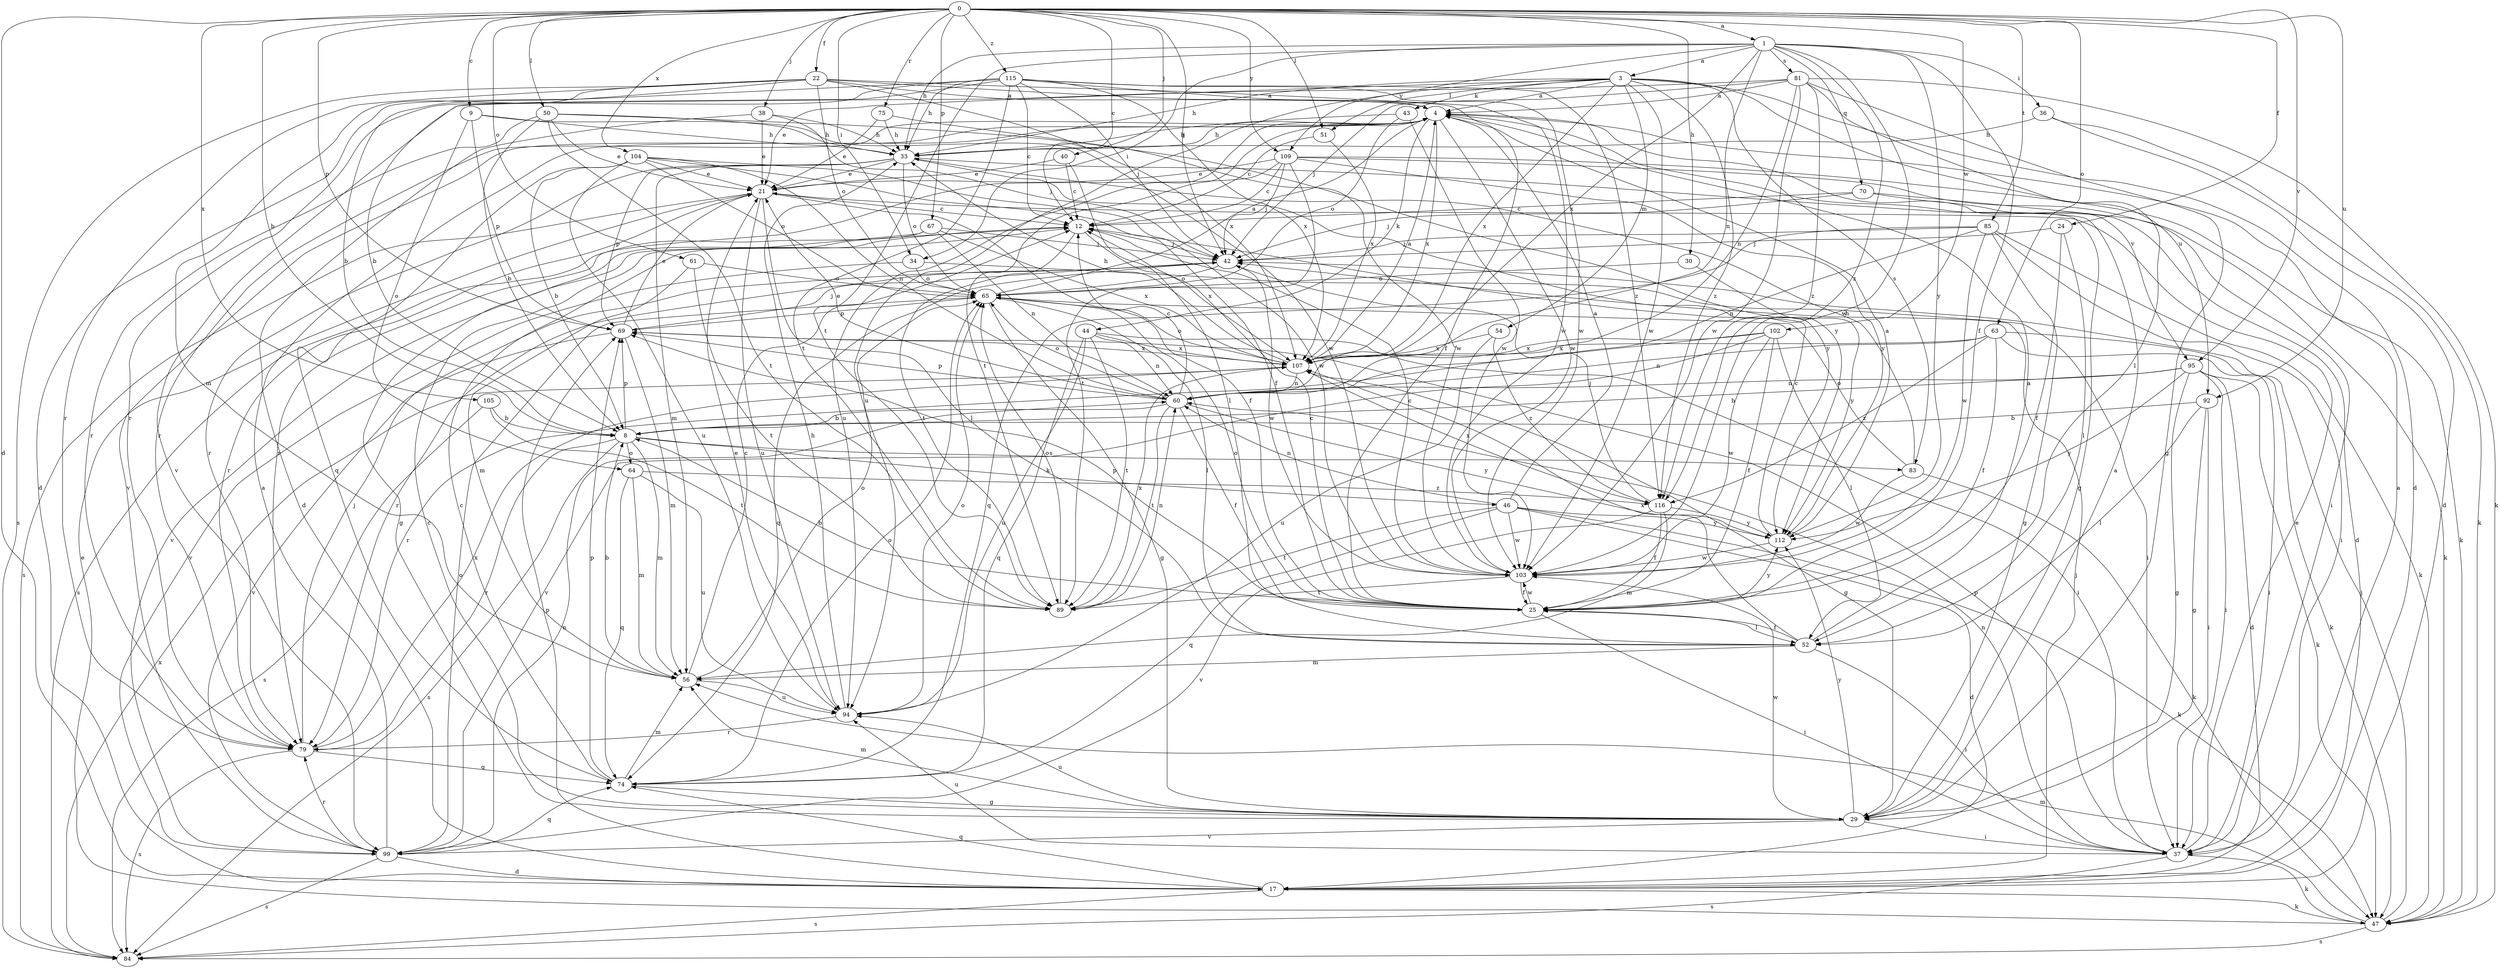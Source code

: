 strict digraph  {
0;
1;
3;
4;
8;
9;
12;
17;
21;
22;
24;
25;
29;
30;
33;
34;
36;
37;
38;
40;
42;
43;
44;
46;
47;
50;
51;
52;
54;
56;
60;
61;
63;
64;
65;
67;
69;
70;
74;
75;
79;
81;
83;
84;
85;
89;
92;
94;
95;
99;
102;
103;
104;
105;
107;
109;
112;
115;
116;
0 -> 1  [label=a];
0 -> 8  [label=b];
0 -> 9  [label=c];
0 -> 12  [label=c];
0 -> 17  [label=d];
0 -> 22  [label=f];
0 -> 24  [label=f];
0 -> 30  [label=h];
0 -> 34  [label=i];
0 -> 38  [label=j];
0 -> 40  [label=j];
0 -> 42  [label=j];
0 -> 50  [label=l];
0 -> 51  [label=l];
0 -> 61  [label=o];
0 -> 63  [label=o];
0 -> 67  [label=p];
0 -> 69  [label=p];
0 -> 75  [label=r];
0 -> 85  [label=t];
0 -> 92  [label=u];
0 -> 95  [label=v];
0 -> 102  [label=w];
0 -> 104  [label=x];
0 -> 105  [label=x];
0 -> 109  [label=y];
0 -> 115  [label=z];
1 -> 3  [label=a];
1 -> 25  [label=f];
1 -> 33  [label=h];
1 -> 34  [label=i];
1 -> 36  [label=i];
1 -> 60  [label=n];
1 -> 70  [label=q];
1 -> 81  [label=s];
1 -> 89  [label=t];
1 -> 103  [label=w];
1 -> 107  [label=x];
1 -> 109  [label=y];
1 -> 112  [label=y];
1 -> 116  [label=z];
3 -> 4  [label=a];
3 -> 17  [label=d];
3 -> 21  [label=e];
3 -> 33  [label=h];
3 -> 43  [label=k];
3 -> 51  [label=l];
3 -> 54  [label=m];
3 -> 83  [label=s];
3 -> 92  [label=u];
3 -> 94  [label=u];
3 -> 103  [label=w];
3 -> 107  [label=x];
3 -> 116  [label=z];
4 -> 33  [label=h];
4 -> 44  [label=k];
4 -> 79  [label=r];
4 -> 89  [label=t];
4 -> 94  [label=u];
4 -> 95  [label=v];
4 -> 99  [label=v];
4 -> 103  [label=w];
4 -> 107  [label=x];
8 -> 46  [label=k];
8 -> 56  [label=m];
8 -> 64  [label=o];
8 -> 69  [label=p];
8 -> 79  [label=r];
8 -> 83  [label=s];
8 -> 84  [label=s];
9 -> 33  [label=h];
9 -> 64  [label=o];
9 -> 69  [label=p];
9 -> 103  [label=w];
12 -> 42  [label=j];
12 -> 89  [label=t];
12 -> 99  [label=v];
12 -> 107  [label=x];
17 -> 42  [label=j];
17 -> 47  [label=k];
17 -> 69  [label=p];
17 -> 74  [label=q];
17 -> 84  [label=s];
21 -> 12  [label=c];
21 -> 25  [label=f];
21 -> 52  [label=l];
21 -> 79  [label=r];
21 -> 84  [label=s];
21 -> 94  [label=u];
22 -> 4  [label=a];
22 -> 8  [label=b];
22 -> 25  [label=f];
22 -> 56  [label=m];
22 -> 65  [label=o];
22 -> 79  [label=r];
22 -> 84  [label=s];
22 -> 103  [label=w];
22 -> 107  [label=x];
24 -> 25  [label=f];
24 -> 42  [label=j];
24 -> 52  [label=l];
25 -> 8  [label=b];
25 -> 12  [label=c];
25 -> 37  [label=i];
25 -> 52  [label=l];
25 -> 65  [label=o];
25 -> 69  [label=p];
25 -> 103  [label=w];
25 -> 112  [label=y];
29 -> 4  [label=a];
29 -> 12  [label=c];
29 -> 37  [label=i];
29 -> 56  [label=m];
29 -> 94  [label=u];
29 -> 99  [label=v];
29 -> 103  [label=w];
29 -> 112  [label=y];
30 -> 65  [label=o];
30 -> 112  [label=y];
33 -> 21  [label=e];
33 -> 29  [label=g];
33 -> 56  [label=m];
33 -> 65  [label=o];
33 -> 69  [label=p];
33 -> 79  [label=r];
33 -> 112  [label=y];
34 -> 37  [label=i];
34 -> 65  [label=o];
34 -> 99  [label=v];
36 -> 17  [label=d];
36 -> 33  [label=h];
36 -> 47  [label=k];
37 -> 4  [label=a];
37 -> 21  [label=e];
37 -> 47  [label=k];
37 -> 60  [label=n];
37 -> 69  [label=p];
37 -> 84  [label=s];
37 -> 94  [label=u];
38 -> 17  [label=d];
38 -> 21  [label=e];
38 -> 33  [label=h];
38 -> 42  [label=j];
40 -> 12  [label=c];
40 -> 21  [label=e];
40 -> 52  [label=l];
42 -> 65  [label=o];
42 -> 74  [label=q];
42 -> 79  [label=r];
42 -> 103  [label=w];
43 -> 33  [label=h];
43 -> 65  [label=o];
43 -> 103  [label=w];
44 -> 37  [label=i];
44 -> 60  [label=n];
44 -> 74  [label=q];
44 -> 89  [label=t];
44 -> 94  [label=u];
44 -> 107  [label=x];
46 -> 4  [label=a];
46 -> 17  [label=d];
46 -> 47  [label=k];
46 -> 60  [label=n];
46 -> 74  [label=q];
46 -> 89  [label=t];
46 -> 103  [label=w];
46 -> 112  [label=y];
47 -> 21  [label=e];
47 -> 42  [label=j];
47 -> 56  [label=m];
47 -> 84  [label=s];
50 -> 8  [label=b];
50 -> 21  [label=e];
50 -> 33  [label=h];
50 -> 79  [label=r];
50 -> 89  [label=t];
50 -> 112  [label=y];
51 -> 12  [label=c];
51 -> 107  [label=x];
52 -> 4  [label=a];
52 -> 25  [label=f];
52 -> 37  [label=i];
52 -> 56  [label=m];
52 -> 107  [label=x];
54 -> 94  [label=u];
54 -> 107  [label=x];
54 -> 116  [label=z];
56 -> 8  [label=b];
56 -> 12  [label=c];
56 -> 65  [label=o];
56 -> 94  [label=u];
60 -> 8  [label=b];
60 -> 12  [label=c];
60 -> 21  [label=e];
60 -> 25  [label=f];
60 -> 65  [label=o];
60 -> 69  [label=p];
60 -> 89  [label=t];
60 -> 112  [label=y];
61 -> 56  [label=m];
61 -> 65  [label=o];
61 -> 89  [label=t];
63 -> 25  [label=f];
63 -> 37  [label=i];
63 -> 47  [label=k];
63 -> 60  [label=n];
63 -> 107  [label=x];
63 -> 116  [label=z];
64 -> 56  [label=m];
64 -> 74  [label=q];
64 -> 94  [label=u];
64 -> 116  [label=z];
65 -> 4  [label=a];
65 -> 29  [label=g];
65 -> 52  [label=l];
65 -> 69  [label=p];
67 -> 29  [label=g];
67 -> 42  [label=j];
67 -> 60  [label=n];
67 -> 84  [label=s];
67 -> 107  [label=x];
69 -> 21  [label=e];
69 -> 42  [label=j];
69 -> 56  [label=m];
69 -> 99  [label=v];
69 -> 107  [label=x];
70 -> 12  [label=c];
70 -> 17  [label=d];
70 -> 42  [label=j];
70 -> 47  [label=k];
74 -> 12  [label=c];
74 -> 29  [label=g];
74 -> 56  [label=m];
74 -> 65  [label=o];
74 -> 69  [label=p];
75 -> 21  [label=e];
75 -> 33  [label=h];
75 -> 103  [label=w];
79 -> 42  [label=j];
79 -> 74  [label=q];
79 -> 84  [label=s];
79 -> 107  [label=x];
81 -> 4  [label=a];
81 -> 29  [label=g];
81 -> 42  [label=j];
81 -> 47  [label=k];
81 -> 52  [label=l];
81 -> 60  [label=n];
81 -> 99  [label=v];
81 -> 103  [label=w];
81 -> 116  [label=z];
83 -> 33  [label=h];
83 -> 47  [label=k];
83 -> 65  [label=o];
83 -> 103  [label=w];
84 -> 107  [label=x];
85 -> 29  [label=g];
85 -> 37  [label=i];
85 -> 42  [label=j];
85 -> 47  [label=k];
85 -> 60  [label=n];
85 -> 74  [label=q];
85 -> 103  [label=w];
89 -> 60  [label=n];
89 -> 65  [label=o];
89 -> 107  [label=x];
92 -> 8  [label=b];
92 -> 29  [label=g];
92 -> 37  [label=i];
92 -> 52  [label=l];
94 -> 21  [label=e];
94 -> 33  [label=h];
94 -> 65  [label=o];
94 -> 79  [label=r];
95 -> 8  [label=b];
95 -> 17  [label=d];
95 -> 29  [label=g];
95 -> 37  [label=i];
95 -> 47  [label=k];
95 -> 60  [label=n];
95 -> 112  [label=y];
99 -> 4  [label=a];
99 -> 17  [label=d];
99 -> 60  [label=n];
99 -> 65  [label=o];
99 -> 74  [label=q];
99 -> 79  [label=r];
99 -> 84  [label=s];
102 -> 25  [label=f];
102 -> 52  [label=l];
102 -> 79  [label=r];
102 -> 99  [label=v];
102 -> 103  [label=w];
102 -> 107  [label=x];
103 -> 12  [label=c];
103 -> 25  [label=f];
103 -> 89  [label=t];
104 -> 8  [label=b];
104 -> 21  [label=e];
104 -> 25  [label=f];
104 -> 60  [label=n];
104 -> 65  [label=o];
104 -> 74  [label=q];
104 -> 94  [label=u];
104 -> 103  [label=w];
105 -> 8  [label=b];
105 -> 84  [label=s];
105 -> 89  [label=t];
107 -> 4  [label=a];
107 -> 29  [label=g];
107 -> 33  [label=h];
107 -> 60  [label=n];
107 -> 65  [label=o];
109 -> 12  [label=c];
109 -> 21  [label=e];
109 -> 37  [label=i];
109 -> 42  [label=j];
109 -> 47  [label=k];
109 -> 79  [label=r];
109 -> 89  [label=t];
109 -> 112  [label=y];
112 -> 4  [label=a];
112 -> 12  [label=c];
112 -> 103  [label=w];
115 -> 4  [label=a];
115 -> 8  [label=b];
115 -> 12  [label=c];
115 -> 17  [label=d];
115 -> 33  [label=h];
115 -> 42  [label=j];
115 -> 79  [label=r];
115 -> 89  [label=t];
115 -> 103  [label=w];
115 -> 107  [label=x];
115 -> 116  [label=z];
116 -> 25  [label=f];
116 -> 42  [label=j];
116 -> 56  [label=m];
116 -> 99  [label=v];
116 -> 107  [label=x];
116 -> 112  [label=y];
}
